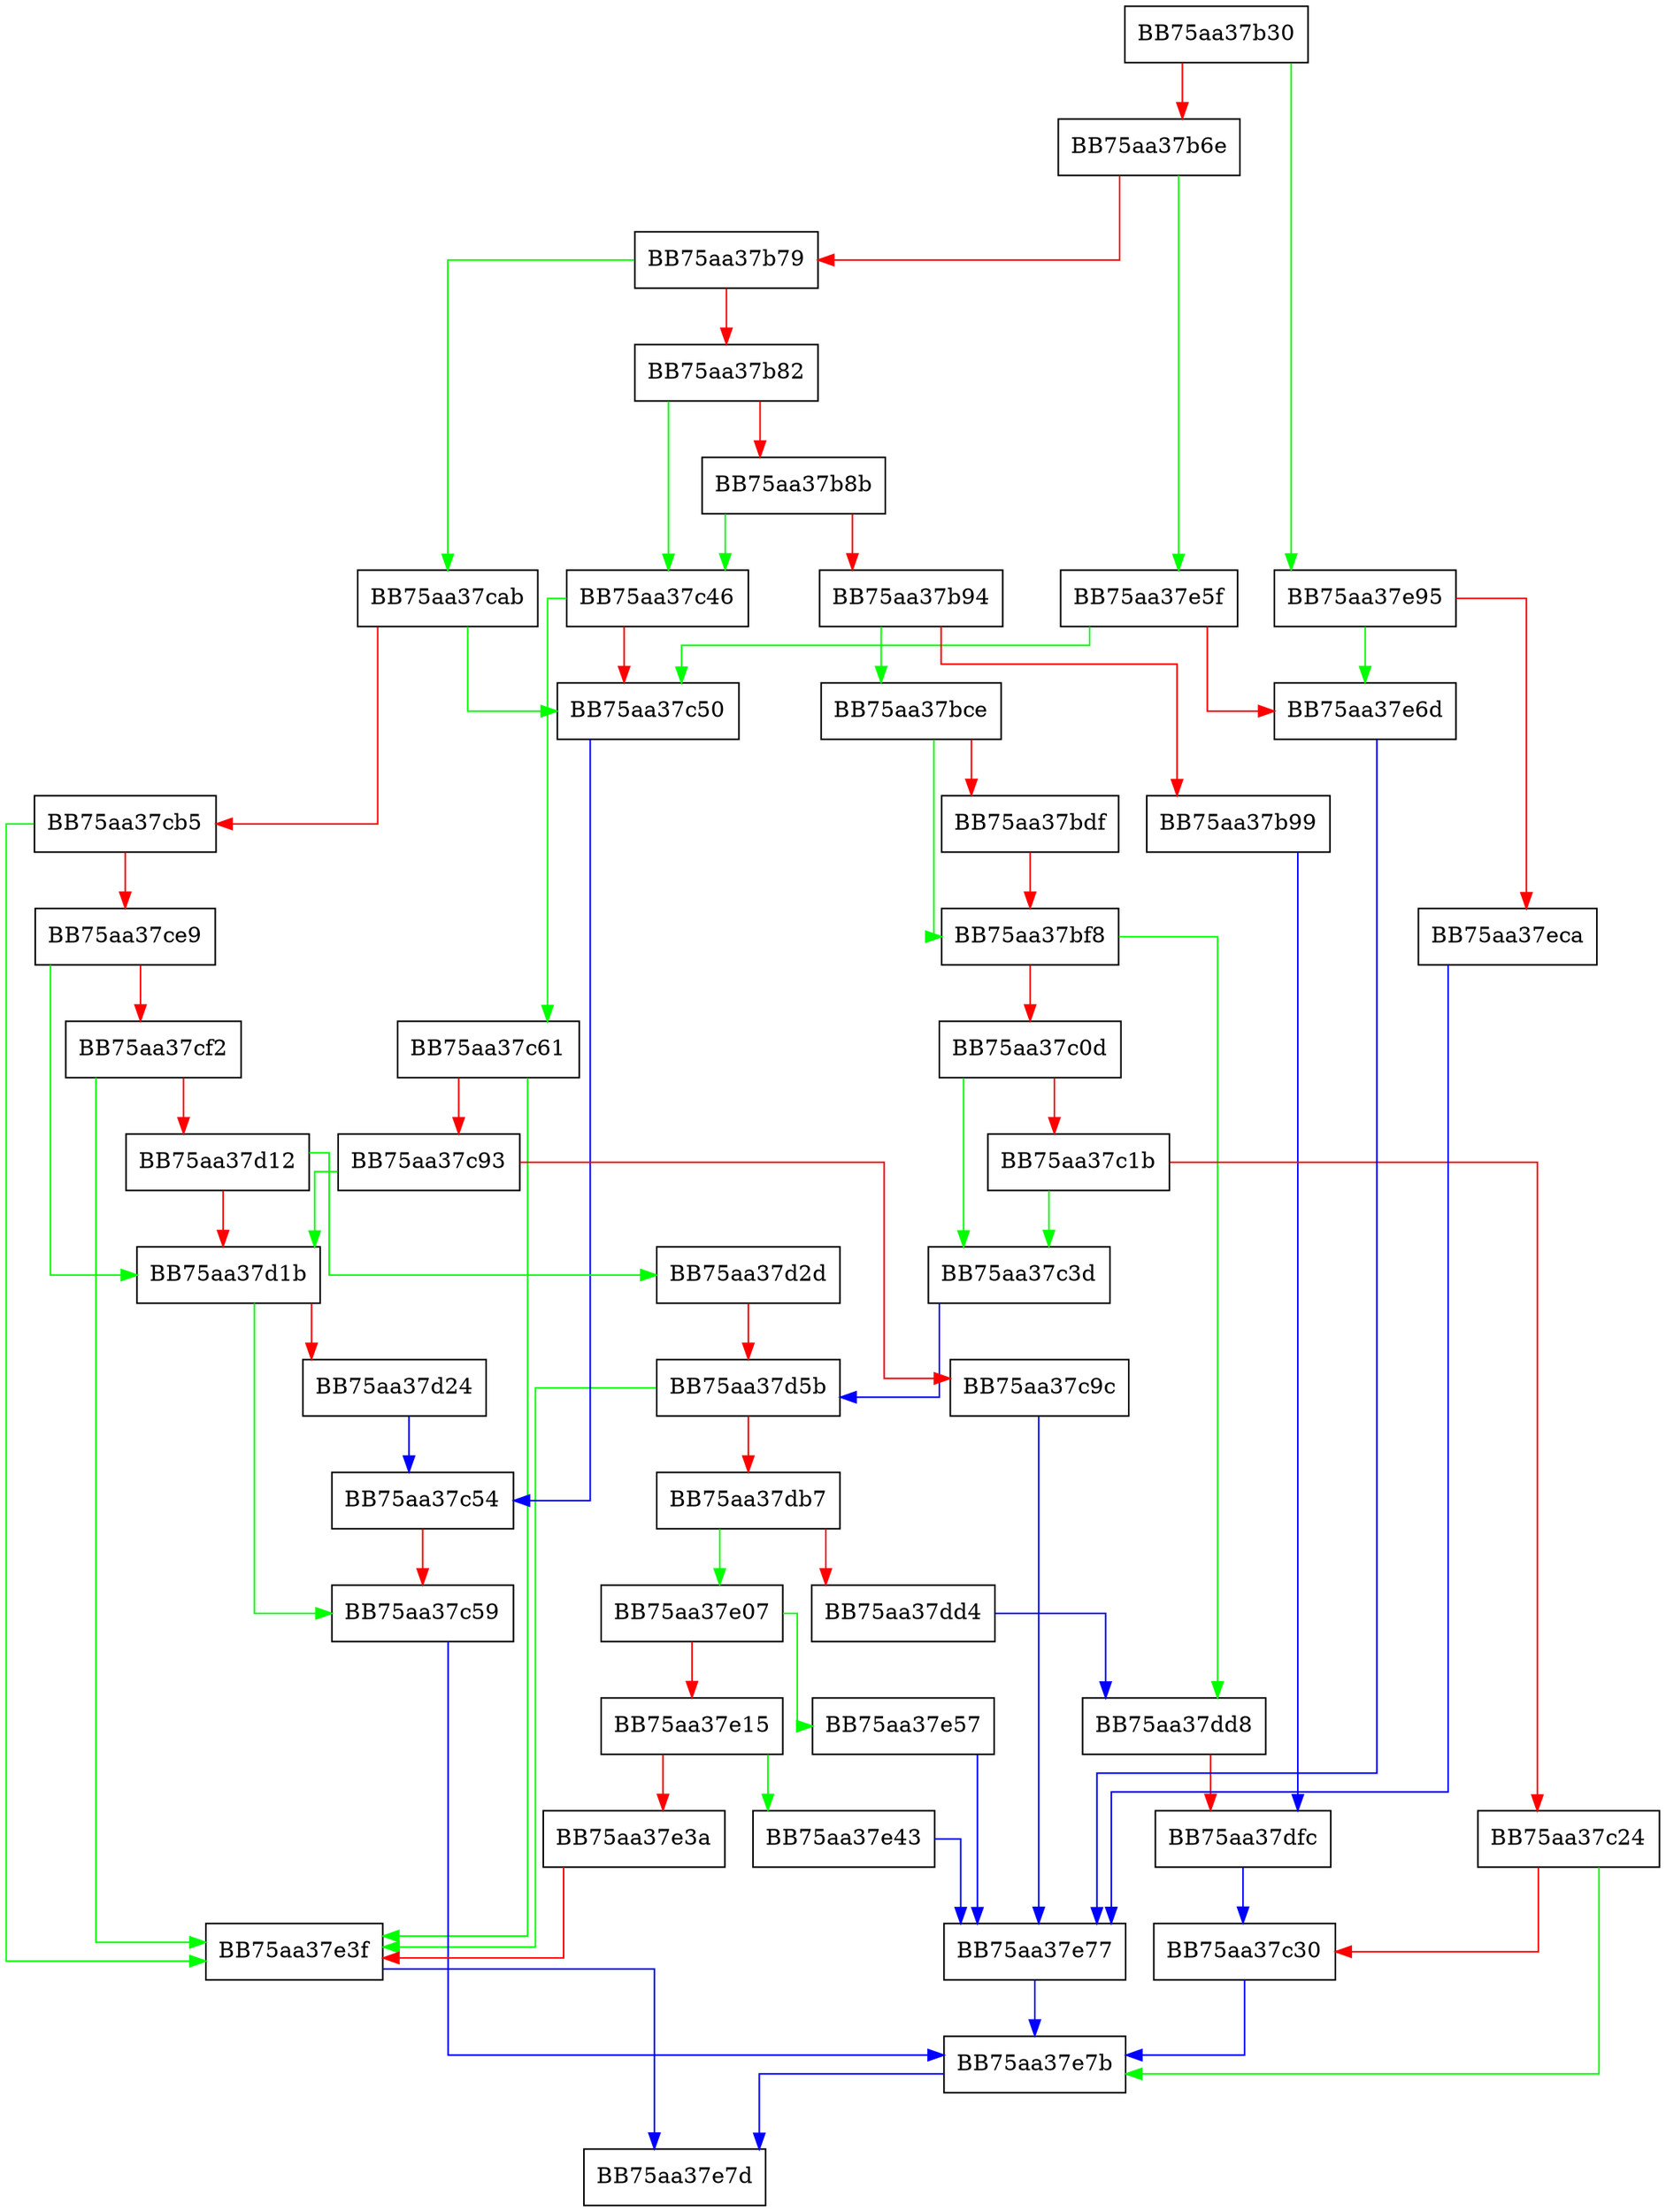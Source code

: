 digraph eval {
  node [shape="box"];
  graph [splines=ortho];
  BB75aa37b30 -> BB75aa37e95 [color="green"];
  BB75aa37b30 -> BB75aa37b6e [color="red"];
  BB75aa37b6e -> BB75aa37e5f [color="green"];
  BB75aa37b6e -> BB75aa37b79 [color="red"];
  BB75aa37b79 -> BB75aa37cab [color="green"];
  BB75aa37b79 -> BB75aa37b82 [color="red"];
  BB75aa37b82 -> BB75aa37c46 [color="green"];
  BB75aa37b82 -> BB75aa37b8b [color="red"];
  BB75aa37b8b -> BB75aa37c46 [color="green"];
  BB75aa37b8b -> BB75aa37b94 [color="red"];
  BB75aa37b94 -> BB75aa37bce [color="green"];
  BB75aa37b94 -> BB75aa37b99 [color="red"];
  BB75aa37b99 -> BB75aa37dfc [color="blue"];
  BB75aa37bce -> BB75aa37bf8 [color="green"];
  BB75aa37bce -> BB75aa37bdf [color="red"];
  BB75aa37bdf -> BB75aa37bf8 [color="red"];
  BB75aa37bf8 -> BB75aa37dd8 [color="green"];
  BB75aa37bf8 -> BB75aa37c0d [color="red"];
  BB75aa37c0d -> BB75aa37c3d [color="green"];
  BB75aa37c0d -> BB75aa37c1b [color="red"];
  BB75aa37c1b -> BB75aa37c3d [color="green"];
  BB75aa37c1b -> BB75aa37c24 [color="red"];
  BB75aa37c24 -> BB75aa37e7b [color="green"];
  BB75aa37c24 -> BB75aa37c30 [color="red"];
  BB75aa37c30 -> BB75aa37e7b [color="blue"];
  BB75aa37c3d -> BB75aa37d5b [color="blue"];
  BB75aa37c46 -> BB75aa37c61 [color="green"];
  BB75aa37c46 -> BB75aa37c50 [color="red"];
  BB75aa37c50 -> BB75aa37c54 [color="blue"];
  BB75aa37c54 -> BB75aa37c59 [color="red"];
  BB75aa37c59 -> BB75aa37e7b [color="blue"];
  BB75aa37c61 -> BB75aa37e3f [color="green"];
  BB75aa37c61 -> BB75aa37c93 [color="red"];
  BB75aa37c93 -> BB75aa37d1b [color="green"];
  BB75aa37c93 -> BB75aa37c9c [color="red"];
  BB75aa37c9c -> BB75aa37e77 [color="blue"];
  BB75aa37cab -> BB75aa37c50 [color="green"];
  BB75aa37cab -> BB75aa37cb5 [color="red"];
  BB75aa37cb5 -> BB75aa37e3f [color="green"];
  BB75aa37cb5 -> BB75aa37ce9 [color="red"];
  BB75aa37ce9 -> BB75aa37d1b [color="green"];
  BB75aa37ce9 -> BB75aa37cf2 [color="red"];
  BB75aa37cf2 -> BB75aa37e3f [color="green"];
  BB75aa37cf2 -> BB75aa37d12 [color="red"];
  BB75aa37d12 -> BB75aa37d2d [color="green"];
  BB75aa37d12 -> BB75aa37d1b [color="red"];
  BB75aa37d1b -> BB75aa37c59 [color="green"];
  BB75aa37d1b -> BB75aa37d24 [color="red"];
  BB75aa37d24 -> BB75aa37c54 [color="blue"];
  BB75aa37d2d -> BB75aa37d5b [color="red"];
  BB75aa37d5b -> BB75aa37e3f [color="green"];
  BB75aa37d5b -> BB75aa37db7 [color="red"];
  BB75aa37db7 -> BB75aa37e07 [color="green"];
  BB75aa37db7 -> BB75aa37dd4 [color="red"];
  BB75aa37dd4 -> BB75aa37dd8 [color="blue"];
  BB75aa37dd8 -> BB75aa37dfc [color="red"];
  BB75aa37dfc -> BB75aa37c30 [color="blue"];
  BB75aa37e07 -> BB75aa37e57 [color="green"];
  BB75aa37e07 -> BB75aa37e15 [color="red"];
  BB75aa37e15 -> BB75aa37e43 [color="green"];
  BB75aa37e15 -> BB75aa37e3a [color="red"];
  BB75aa37e3a -> BB75aa37e3f [color="red"];
  BB75aa37e3f -> BB75aa37e7d [color="blue"];
  BB75aa37e43 -> BB75aa37e77 [color="blue"];
  BB75aa37e57 -> BB75aa37e77 [color="blue"];
  BB75aa37e5f -> BB75aa37c50 [color="green"];
  BB75aa37e5f -> BB75aa37e6d [color="red"];
  BB75aa37e6d -> BB75aa37e77 [color="blue"];
  BB75aa37e77 -> BB75aa37e7b [color="blue"];
  BB75aa37e7b -> BB75aa37e7d [color="blue"];
  BB75aa37e95 -> BB75aa37e6d [color="green"];
  BB75aa37e95 -> BB75aa37eca [color="red"];
  BB75aa37eca -> BB75aa37e77 [color="blue"];
}